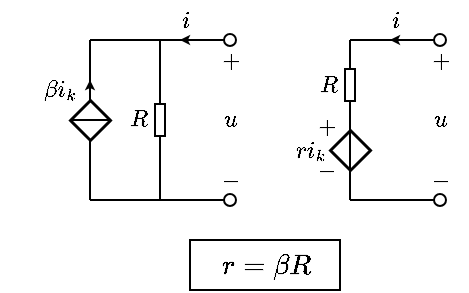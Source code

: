 <mxfile version="16.5.1" type="device"><diagram id="6OYdfGNMUyYrnga2VDdb" name="第 1 页"><mxGraphModel dx="377" dy="274" grid="1" gridSize="5" guides="1" tooltips="1" connect="1" arrows="1" fold="1" page="0" pageScale="1" pageWidth="827" pageHeight="1169" math="1" shadow="0"><root><mxCell id="0"/><mxCell id="1" parent="0"/><mxCell id="4u1HZDHk79hJ_LqexQrW-2" value="" style="endArrow=none;html=1;rounded=0;startArrow=oval;startFill=0;" edge="1" parent="1"><mxGeometry width="50" height="50" relative="1" as="geometry"><mxPoint x="255" y="260" as="sourcePoint"/><mxPoint x="210" y="260" as="targetPoint"/></mxGeometry></mxCell><mxCell id="4u1HZDHk79hJ_LqexQrW-3" value="" style="endArrow=classic;html=1;rounded=0;startSize=2;endSize=2;" edge="1" parent="1"><mxGeometry width="50" height="50" relative="1" as="geometry"><mxPoint x="245" y="260" as="sourcePoint"/><mxPoint x="230" y="260" as="targetPoint"/></mxGeometry></mxCell><mxCell id="4u1HZDHk79hJ_LqexQrW-4" value="$$i$$" style="text;html=1;resizable=1;autosize=1;align=center;verticalAlign=middle;points=[];fillColor=none;strokeColor=none;rounded=0;movable=1;rotatable=1;deletable=1;editable=1;connectable=1;fontSize=10;" vertex="1" parent="1"><mxGeometry x="225" y="240" width="15" height="20" as="geometry"/></mxCell><mxCell id="4u1HZDHk79hJ_LqexQrW-5" value="$$-$$" style="text;html=1;resizable=1;autosize=1;align=center;verticalAlign=middle;points=[];fillColor=none;strokeColor=none;rounded=0;movable=1;rotatable=1;deletable=1;editable=1;connectable=0;fontSize=10;" vertex="1" parent="1"><mxGeometry x="190" y="315" width="15" height="20" as="geometry"/></mxCell><mxCell id="4u1HZDHk79hJ_LqexQrW-6" value="" style="endArrow=none;html=1;rounded=0;startArrow=oval;startFill=0;" edge="1" parent="1"><mxGeometry width="50" height="50" relative="1" as="geometry"><mxPoint x="255" y="340" as="sourcePoint"/><mxPoint x="210" y="340" as="targetPoint"/></mxGeometry></mxCell><mxCell id="4u1HZDHk79hJ_LqexQrW-7" value="$$+$$" style="text;html=1;resizable=1;autosize=1;align=center;verticalAlign=middle;points=[];fillColor=none;strokeColor=none;rounded=0;movable=1;rotatable=1;deletable=1;editable=1;connectable=0;fontSize=10;" vertex="1" parent="1"><mxGeometry x="189.5" y="292.5" width="16" height="20" as="geometry"/></mxCell><mxCell id="4u1HZDHk79hJ_LqexQrW-8" value="$$r i_k$$" style="text;html=1;resizable=1;autosize=1;align=center;verticalAlign=middle;points=[];fillColor=none;strokeColor=none;rounded=0;fontSize=10;movable=1;rotatable=1;deletable=1;editable=1;connectable=1;" vertex="1" parent="1"><mxGeometry x="180" y="305" width="20" height="20" as="geometry"/></mxCell><mxCell id="4u1HZDHk79hJ_LqexQrW-9" value="" style="pointerEvents=1;verticalLabelPosition=bottom;shadow=0;dashed=0;align=center;html=1;verticalAlign=top;shape=mxgraph.electrical.signal_sources.source;aspect=fixed;points=[[0.5,0,0],[1,0.5,0],[0.5,1,0],[0,0.5,0]];elSignalType=none;elSourceType=dependent;strokeWidth=1.5;" vertex="1" parent="1"><mxGeometry x="200" y="305" width="20" height="20" as="geometry"/></mxCell><mxCell id="4u1HZDHk79hJ_LqexQrW-10" value="" style="endArrow=none;html=1;rounded=0;fontSize=12;startSize=4;endSize=1;strokeWidth=1;jumpStyle=none;jumpSize=6;entryX=0.5;entryY=0;entryDx=0;entryDy=0;entryPerimeter=0;exitX=0.5;exitY=1;exitDx=0;exitDy=0;exitPerimeter=0;" edge="1" parent="1" source="4u1HZDHk79hJ_LqexQrW-9" target="4u1HZDHk79hJ_LqexQrW-9"><mxGeometry width="50" height="50" relative="1" as="geometry"><mxPoint x="180" y="320" as="sourcePoint"/><mxPoint x="240" y="250" as="targetPoint"/></mxGeometry></mxCell><mxCell id="4u1HZDHk79hJ_LqexQrW-11" value="" style="endArrow=none;html=1;rounded=0;fontSize=12;startSize=4;endSize=1;strokeWidth=1;jumpStyle=none;jumpSize=6;exitX=0.5;exitY=0;exitDx=0;exitDy=0;exitPerimeter=0;entryX=1;entryY=0.5;entryDx=0;entryDy=0;entryPerimeter=0;" edge="1" parent="1" source="4u1HZDHk79hJ_LqexQrW-9" target="4u1HZDHk79hJ_LqexQrW-14"><mxGeometry width="50" height="50" relative="1" as="geometry"><mxPoint x="160" y="290" as="sourcePoint"/><mxPoint x="210" y="240" as="targetPoint"/></mxGeometry></mxCell><mxCell id="4u1HZDHk79hJ_LqexQrW-12" value="" style="endArrow=none;html=1;rounded=0;fontSize=12;startSize=4;endSize=1;strokeWidth=1;jumpStyle=none;jumpSize=6;entryX=0.5;entryY=1;entryDx=0;entryDy=0;entryPerimeter=0;" edge="1" parent="1" target="4u1HZDHk79hJ_LqexQrW-9"><mxGeometry width="50" height="50" relative="1" as="geometry"><mxPoint x="210" y="340" as="sourcePoint"/><mxPoint x="250" y="340" as="targetPoint"/></mxGeometry></mxCell><mxCell id="4u1HZDHk79hJ_LqexQrW-13" value="$$R$$" style="text;html=1;resizable=1;autosize=1;align=center;verticalAlign=middle;points=[];fillColor=none;strokeColor=none;rounded=0;fontSize=10;movable=1;rotatable=1;deletable=1;editable=1;connectable=0;" vertex="1" parent="1"><mxGeometry x="190.5" y="272.5" width="17" height="20" as="geometry"/></mxCell><mxCell id="4u1HZDHk79hJ_LqexQrW-14" value="" style="pointerEvents=1;verticalLabelPosition=bottom;shadow=0;dashed=0;align=center;html=1;verticalAlign=top;shape=mxgraph.electrical.resistors.resistor_1;fontSize=10;direction=south;" vertex="1" parent="1"><mxGeometry x="207.5" y="270" width="5" height="25" as="geometry"/></mxCell><mxCell id="4u1HZDHk79hJ_LqexQrW-15" value="" style="endArrow=none;html=1;rounded=0;fontSize=10;startSize=3;endSize=3;exitX=0;exitY=0.5;exitDx=0;exitDy=0;exitPerimeter=0;startArrow=none;startFill=0;endFill=0;" edge="1" parent="1" source="4u1HZDHk79hJ_LqexQrW-14"><mxGeometry width="50" height="50" relative="1" as="geometry"><mxPoint x="439.5" y="165.5" as="sourcePoint"/><mxPoint x="210" y="260" as="targetPoint"/></mxGeometry></mxCell><mxCell id="4u1HZDHk79hJ_LqexQrW-16" value="$$u$$" style="text;html=1;resizable=1;autosize=1;align=center;verticalAlign=middle;points=[];fillColor=none;strokeColor=none;rounded=0;fontSize=10;movable=1;rotatable=1;deletable=1;editable=1;connectable=0;" vertex="1" parent="1"><mxGeometry x="246.5" y="290" width="16" height="20" as="geometry"/></mxCell><mxCell id="4u1HZDHk79hJ_LqexQrW-17" value="$$+$$" style="text;html=1;resizable=1;autosize=1;align=center;verticalAlign=middle;points=[];fillColor=none;strokeColor=none;rounded=0;movable=1;rotatable=1;deletable=1;editable=1;connectable=0;fontSize=10;" vertex="1" parent="1"><mxGeometry x="246" y="260" width="17" height="20" as="geometry"/></mxCell><mxCell id="4u1HZDHk79hJ_LqexQrW-18" value="$$-$$" style="text;html=1;resizable=1;autosize=1;align=center;verticalAlign=middle;points=[];fillColor=none;strokeColor=none;rounded=0;movable=1;rotatable=1;deletable=1;editable=1;connectable=0;fontSize=10;" vertex="1" parent="1"><mxGeometry x="248" y="320" width="13" height="20" as="geometry"/></mxCell><mxCell id="4u1HZDHk79hJ_LqexQrW-19" value="" style="endArrow=none;html=1;rounded=0;startArrow=oval;startFill=0;" edge="1" parent="1"><mxGeometry width="50" height="50" relative="1" as="geometry"><mxPoint x="150" y="260" as="sourcePoint"/><mxPoint x="80" y="260" as="targetPoint"/></mxGeometry></mxCell><mxCell id="4u1HZDHk79hJ_LqexQrW-20" value="" style="endArrow=classic;html=1;rounded=0;startSize=2;endSize=2;" edge="1" parent="1"><mxGeometry width="50" height="50" relative="1" as="geometry"><mxPoint x="140" y="260" as="sourcePoint"/><mxPoint x="125" y="260" as="targetPoint"/></mxGeometry></mxCell><mxCell id="4u1HZDHk79hJ_LqexQrW-21" value="$$i$$" style="text;html=1;resizable=1;autosize=1;align=center;verticalAlign=middle;points=[];fillColor=none;strokeColor=none;rounded=0;movable=1;rotatable=1;deletable=1;editable=1;connectable=0;fontSize=10;" vertex="1" parent="1"><mxGeometry x="120" y="240" width="15" height="20" as="geometry"/></mxCell><mxCell id="4u1HZDHk79hJ_LqexQrW-22" value="" style="endArrow=none;html=1;rounded=0;startArrow=oval;startFill=0;" edge="1" parent="1"><mxGeometry width="50" height="50" relative="1" as="geometry"><mxPoint x="150" y="340" as="sourcePoint"/><mxPoint x="80" y="340" as="targetPoint"/></mxGeometry></mxCell><mxCell id="4u1HZDHk79hJ_LqexQrW-23" value="$$\beta i_k$$" style="text;html=1;resizable=1;autosize=1;align=center;verticalAlign=middle;points=[];fillColor=none;strokeColor=none;rounded=0;fontSize=10;movable=1;rotatable=1;deletable=1;editable=1;connectable=1;" vertex="1" parent="1"><mxGeometry x="55" y="275" width="20" height="20" as="geometry"/></mxCell><mxCell id="4u1HZDHk79hJ_LqexQrW-24" value="" style="pointerEvents=1;verticalLabelPosition=bottom;shadow=0;dashed=0;align=center;html=1;verticalAlign=top;shape=mxgraph.electrical.signal_sources.source;aspect=fixed;points=[[0.5,0,0],[1,0.5,0],[0.5,1,0],[0,0.5,0]];elSignalType=none;elSourceType=dependent;strokeWidth=1.5;" vertex="1" parent="1"><mxGeometry x="70" y="290" width="20" height="20" as="geometry"/></mxCell><mxCell id="4u1HZDHk79hJ_LqexQrW-25" value="" style="endArrow=none;html=1;rounded=0;fontSize=12;startSize=4;endSize=1;strokeWidth=1;jumpStyle=none;jumpSize=6;entryX=1;entryY=0.5;entryDx=0;entryDy=0;entryPerimeter=0;exitX=0;exitY=0.5;exitDx=0;exitDy=0;exitPerimeter=0;" edge="1" parent="1" source="4u1HZDHk79hJ_LqexQrW-24" target="4u1HZDHk79hJ_LqexQrW-24"><mxGeometry width="50" height="50" relative="1" as="geometry"><mxPoint x="50" y="320" as="sourcePoint"/><mxPoint x="110" y="250" as="targetPoint"/></mxGeometry></mxCell><mxCell id="4u1HZDHk79hJ_LqexQrW-26" value="" style="endArrow=none;html=1;rounded=0;fontSize=12;startSize=4;endSize=1;strokeWidth=1;jumpStyle=none;jumpSize=6;entryX=1;entryY=0.5;entryDx=0;entryDy=0;entryPerimeter=0;" edge="1" parent="1" target="4u1HZDHk79hJ_LqexQrW-29"><mxGeometry width="50" height="50" relative="1" as="geometry"><mxPoint x="115" y="340" as="sourcePoint"/><mxPoint x="80" y="240" as="targetPoint"/></mxGeometry></mxCell><mxCell id="4u1HZDHk79hJ_LqexQrW-27" value="" style="endArrow=none;html=1;rounded=0;fontSize=12;startSize=4;endSize=1;strokeWidth=1;jumpStyle=none;jumpSize=6;entryX=0.5;entryY=1;entryDx=0;entryDy=0;entryPerimeter=0;" edge="1" parent="1" target="4u1HZDHk79hJ_LqexQrW-24"><mxGeometry width="50" height="50" relative="1" as="geometry"><mxPoint x="80" y="340" as="sourcePoint"/><mxPoint x="120" y="340" as="targetPoint"/></mxGeometry></mxCell><mxCell id="4u1HZDHk79hJ_LqexQrW-28" value="$$R$$" style="text;html=1;resizable=1;autosize=1;align=center;verticalAlign=middle;points=[];fillColor=none;strokeColor=none;rounded=0;fontSize=10;movable=1;rotatable=1;deletable=1;editable=1;connectable=0;" vertex="1" parent="1"><mxGeometry x="95" y="290" width="17" height="20" as="geometry"/></mxCell><mxCell id="4u1HZDHk79hJ_LqexQrW-29" value="" style="pointerEvents=1;verticalLabelPosition=bottom;shadow=0;dashed=0;align=center;html=1;verticalAlign=top;shape=mxgraph.electrical.resistors.resistor_1;fontSize=10;direction=south;" vertex="1" parent="1"><mxGeometry x="112.5" y="287.5" width="5" height="25" as="geometry"/></mxCell><mxCell id="4u1HZDHk79hJ_LqexQrW-30" value="" style="endArrow=none;html=1;rounded=0;fontSize=10;startSize=3;endSize=3;exitX=0;exitY=0.5;exitDx=0;exitDy=0;exitPerimeter=0;startArrow=none;startFill=0;endFill=0;" edge="1" parent="1" source="4u1HZDHk79hJ_LqexQrW-29"><mxGeometry width="50" height="50" relative="1" as="geometry"><mxPoint x="309.5" y="165.5" as="sourcePoint"/><mxPoint x="115" y="260" as="targetPoint"/></mxGeometry></mxCell><mxCell id="4u1HZDHk79hJ_LqexQrW-31" value="$$u$$" style="text;html=1;resizable=1;autosize=1;align=center;verticalAlign=middle;points=[];fillColor=none;strokeColor=none;rounded=0;fontSize=10;movable=1;rotatable=1;deletable=1;editable=1;connectable=0;" vertex="1" parent="1"><mxGeometry x="142" y="290" width="16" height="20" as="geometry"/></mxCell><mxCell id="4u1HZDHk79hJ_LqexQrW-32" value="$$+$$" style="text;html=1;resizable=1;autosize=1;align=center;verticalAlign=middle;points=[];fillColor=none;strokeColor=none;rounded=0;movable=1;rotatable=1;deletable=1;editable=1;connectable=0;fontSize=10;" vertex="1" parent="1"><mxGeometry x="141" y="260" width="17" height="20" as="geometry"/></mxCell><mxCell id="4u1HZDHk79hJ_LqexQrW-33" value="$$-$$" style="text;html=1;resizable=1;autosize=1;align=center;verticalAlign=middle;points=[];fillColor=none;strokeColor=none;rounded=0;movable=1;rotatable=1;deletable=1;editable=1;connectable=0;fontSize=10;" vertex="1" parent="1"><mxGeometry x="143" y="320" width="13" height="20" as="geometry"/></mxCell><mxCell id="4u1HZDHk79hJ_LqexQrW-34" value="" style="endArrow=none;html=1;rounded=0;fontSize=10;startSize=2;endSize=2;" edge="1" parent="1"><mxGeometry width="50" height="50" relative="1" as="geometry"><mxPoint x="80" y="290" as="sourcePoint"/><mxPoint x="80" y="260" as="targetPoint"/></mxGeometry></mxCell><mxCell id="4u1HZDHk79hJ_LqexQrW-35" value="" style="endArrow=classic;html=1;rounded=0;startSize=2;endSize=2;" edge="1" parent="1"><mxGeometry width="50" height="50" relative="1" as="geometry"><mxPoint x="80" y="290" as="sourcePoint"/><mxPoint x="80" y="280" as="targetPoint"/></mxGeometry></mxCell><mxCell id="4u1HZDHk79hJ_LqexQrW-36" value="" style="group" vertex="1" connectable="0" parent="1"><mxGeometry x="130" y="360" width="82.5" height="25" as="geometry"/></mxCell><mxCell id="4u1HZDHk79hJ_LqexQrW-37" value="" style="rounded=0;whiteSpace=wrap;html=1;labelBorderColor=none;fontSize=12;" vertex="1" parent="4u1HZDHk79hJ_LqexQrW-36"><mxGeometry width="75" height="25" as="geometry"/></mxCell><mxCell id="4u1HZDHk79hJ_LqexQrW-38" value="$$r=\beta R$$" style="text;html=1;resizable=1;autosize=1;align=center;verticalAlign=middle;points=[];fillColor=none;strokeColor=none;rounded=0;fontSize=12;labelBorderColor=none;movable=1;rotatable=1;deletable=1;editable=1;connectable=1;" vertex="1" parent="4u1HZDHk79hJ_LqexQrW-36"><mxGeometry x="8.75" y="2.5" width="57.5" height="20" as="geometry"/></mxCell></root></mxGraphModel></diagram></mxfile>